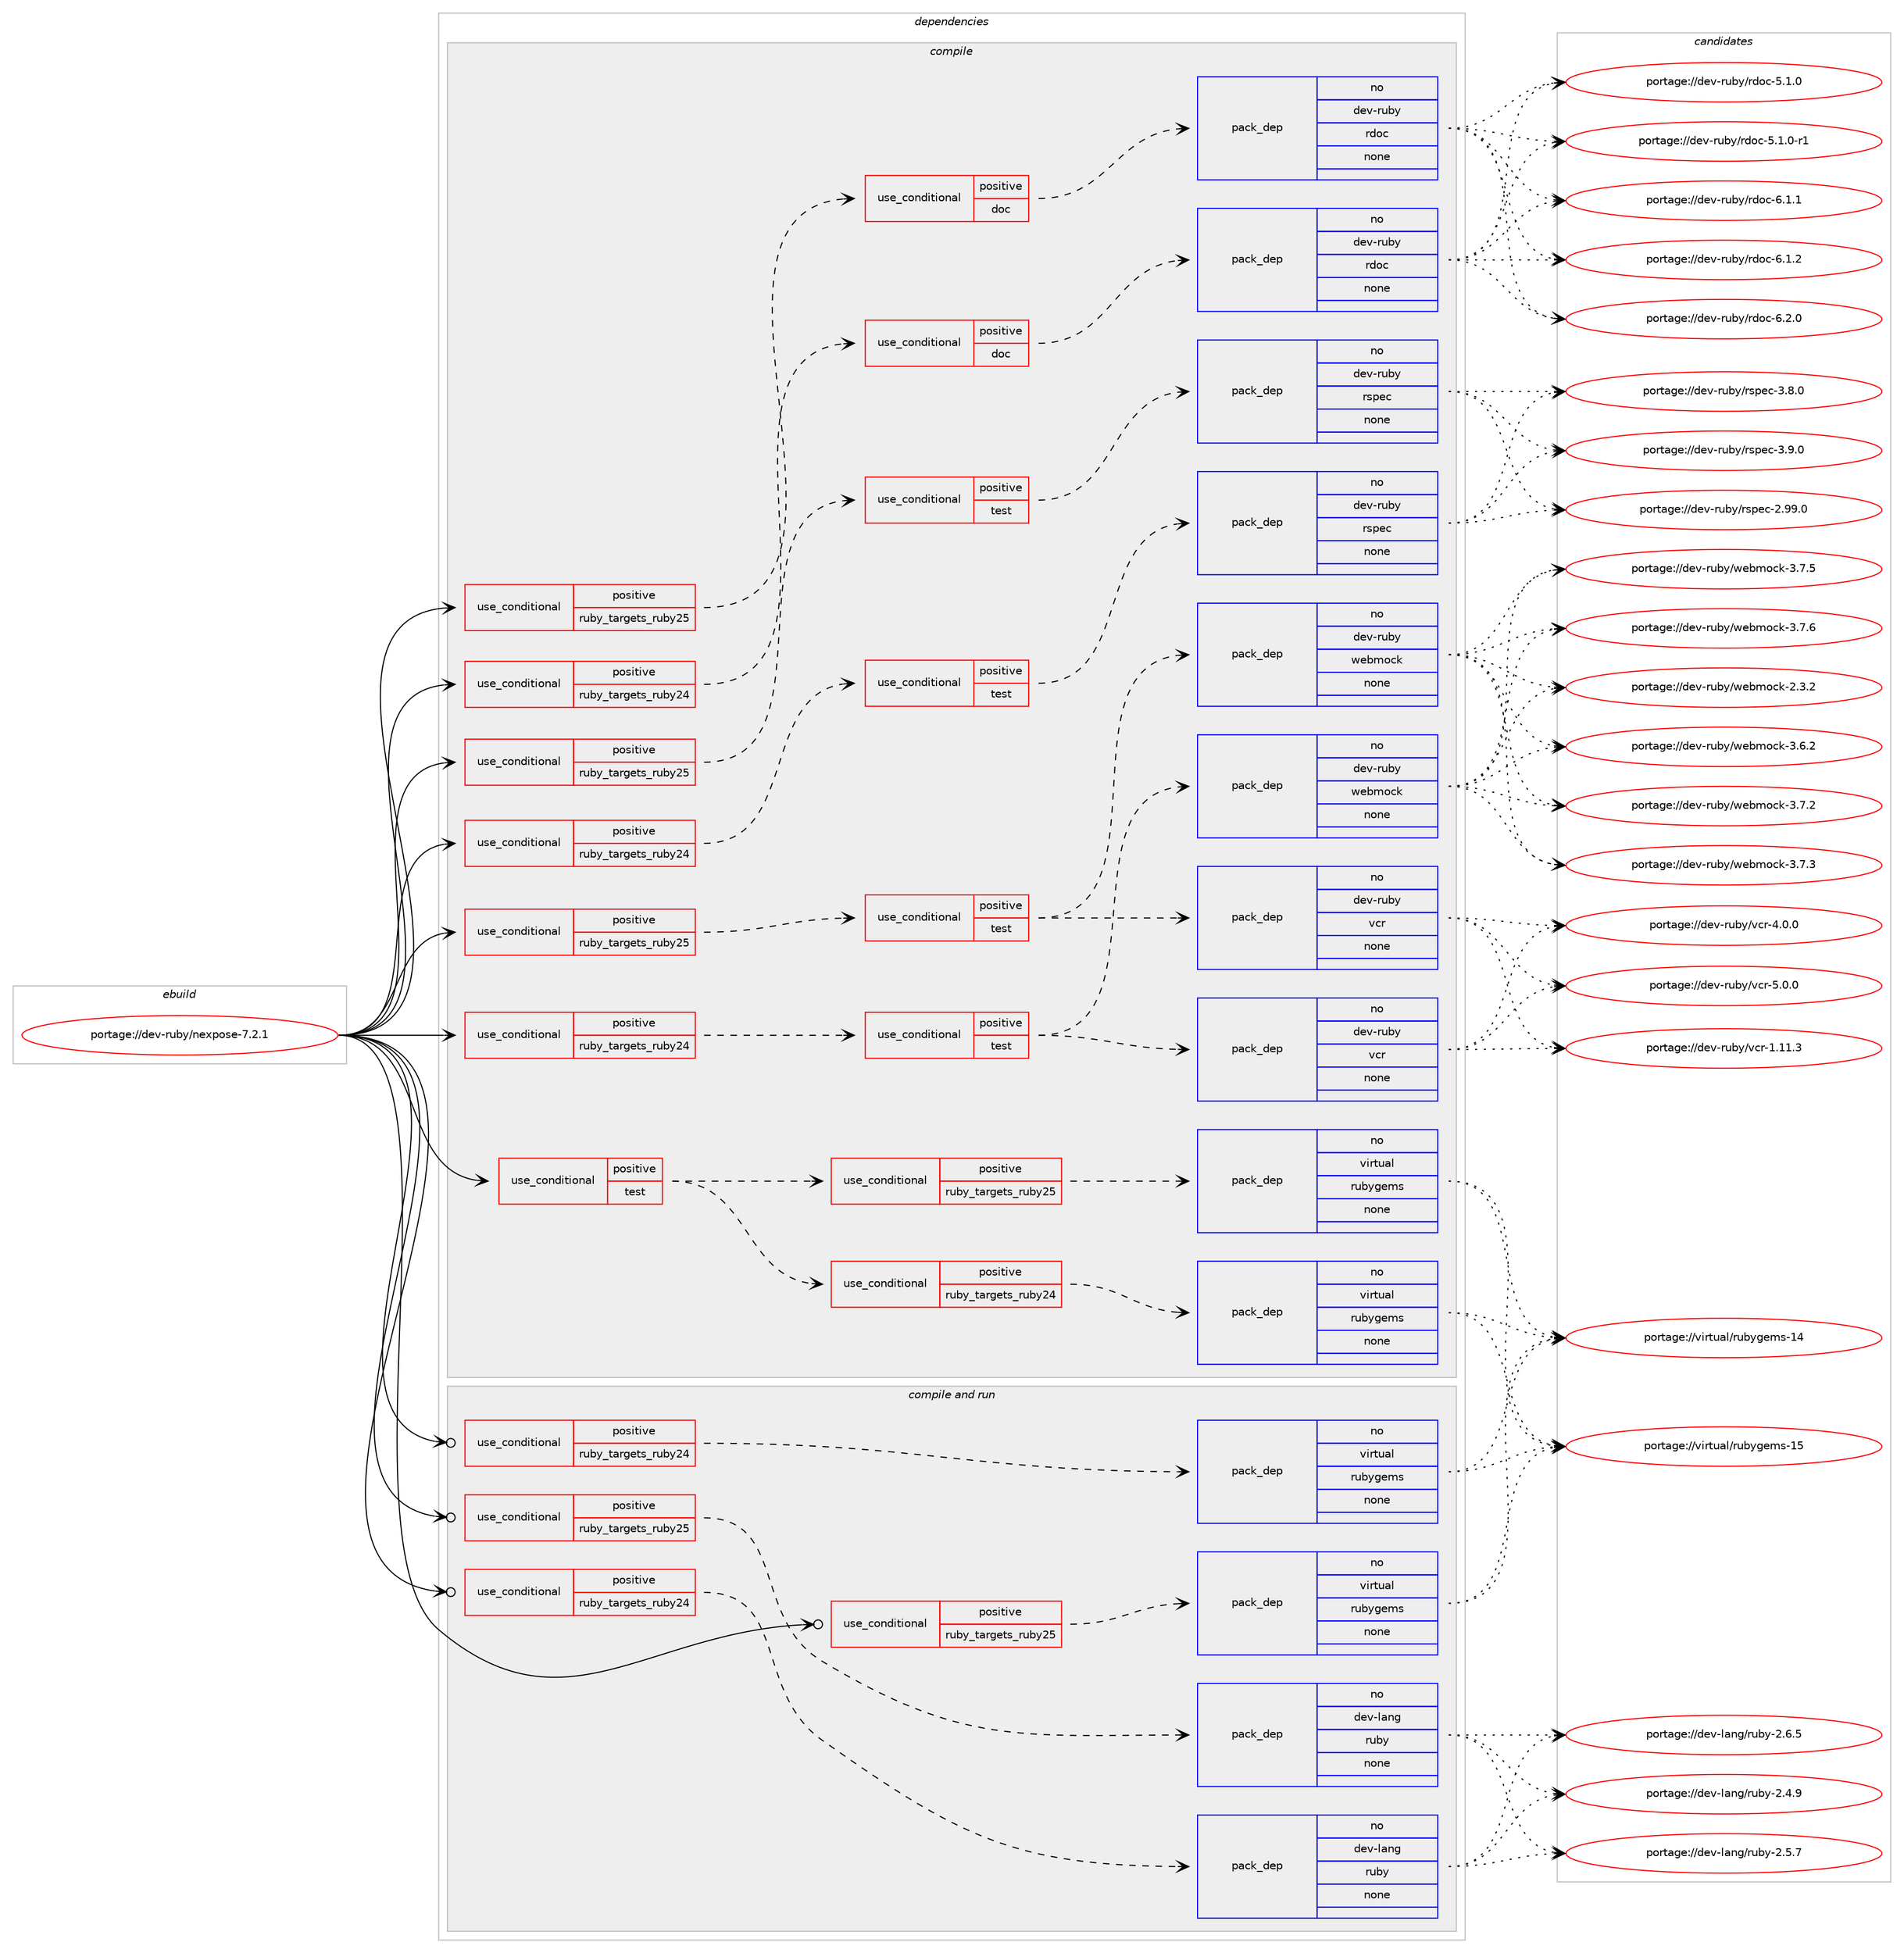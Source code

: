 digraph prolog {

# *************
# Graph options
# *************

newrank=true;
concentrate=true;
compound=true;
graph [rankdir=LR,fontname=Helvetica,fontsize=10,ranksep=1.5];#, ranksep=2.5, nodesep=0.2];
edge  [arrowhead=vee];
node  [fontname=Helvetica,fontsize=10];

# **********
# The ebuild
# **********

subgraph cluster_leftcol {
color=gray;
rank=same;
label=<<i>ebuild</i>>;
id [label="portage://dev-ruby/nexpose-7.2.1", color=red, width=4, href="../dev-ruby/nexpose-7.2.1.svg"];
}

# ****************
# The dependencies
# ****************

subgraph cluster_midcol {
color=gray;
label=<<i>dependencies</i>>;
subgraph cluster_compile {
fillcolor="#eeeeee";
style=filled;
label=<<i>compile</i>>;
subgraph cond57719 {
dependency231569 [label=<<TABLE BORDER="0" CELLBORDER="1" CELLSPACING="0" CELLPADDING="4"><TR><TD ROWSPAN="3" CELLPADDING="10">use_conditional</TD></TR><TR><TD>positive</TD></TR><TR><TD>ruby_targets_ruby24</TD></TR></TABLE>>, shape=none, color=red];
subgraph cond57720 {
dependency231570 [label=<<TABLE BORDER="0" CELLBORDER="1" CELLSPACING="0" CELLPADDING="4"><TR><TD ROWSPAN="3" CELLPADDING="10">use_conditional</TD></TR><TR><TD>positive</TD></TR><TR><TD>doc</TD></TR></TABLE>>, shape=none, color=red];
subgraph pack170312 {
dependency231571 [label=<<TABLE BORDER="0" CELLBORDER="1" CELLSPACING="0" CELLPADDING="4" WIDTH="220"><TR><TD ROWSPAN="6" CELLPADDING="30">pack_dep</TD></TR><TR><TD WIDTH="110">no</TD></TR><TR><TD>dev-ruby</TD></TR><TR><TD>rdoc</TD></TR><TR><TD>none</TD></TR><TR><TD></TD></TR></TABLE>>, shape=none, color=blue];
}
dependency231570:e -> dependency231571:w [weight=20,style="dashed",arrowhead="vee"];
}
dependency231569:e -> dependency231570:w [weight=20,style="dashed",arrowhead="vee"];
}
id:e -> dependency231569:w [weight=20,style="solid",arrowhead="vee"];
subgraph cond57721 {
dependency231572 [label=<<TABLE BORDER="0" CELLBORDER="1" CELLSPACING="0" CELLPADDING="4"><TR><TD ROWSPAN="3" CELLPADDING="10">use_conditional</TD></TR><TR><TD>positive</TD></TR><TR><TD>ruby_targets_ruby24</TD></TR></TABLE>>, shape=none, color=red];
subgraph cond57722 {
dependency231573 [label=<<TABLE BORDER="0" CELLBORDER="1" CELLSPACING="0" CELLPADDING="4"><TR><TD ROWSPAN="3" CELLPADDING="10">use_conditional</TD></TR><TR><TD>positive</TD></TR><TR><TD>test</TD></TR></TABLE>>, shape=none, color=red];
subgraph pack170313 {
dependency231574 [label=<<TABLE BORDER="0" CELLBORDER="1" CELLSPACING="0" CELLPADDING="4" WIDTH="220"><TR><TD ROWSPAN="6" CELLPADDING="30">pack_dep</TD></TR><TR><TD WIDTH="110">no</TD></TR><TR><TD>dev-ruby</TD></TR><TR><TD>rspec</TD></TR><TR><TD>none</TD></TR><TR><TD></TD></TR></TABLE>>, shape=none, color=blue];
}
dependency231573:e -> dependency231574:w [weight=20,style="dashed",arrowhead="vee"];
}
dependency231572:e -> dependency231573:w [weight=20,style="dashed",arrowhead="vee"];
}
id:e -> dependency231572:w [weight=20,style="solid",arrowhead="vee"];
subgraph cond57723 {
dependency231575 [label=<<TABLE BORDER="0" CELLBORDER="1" CELLSPACING="0" CELLPADDING="4"><TR><TD ROWSPAN="3" CELLPADDING="10">use_conditional</TD></TR><TR><TD>positive</TD></TR><TR><TD>ruby_targets_ruby24</TD></TR></TABLE>>, shape=none, color=red];
subgraph cond57724 {
dependency231576 [label=<<TABLE BORDER="0" CELLBORDER="1" CELLSPACING="0" CELLPADDING="4"><TR><TD ROWSPAN="3" CELLPADDING="10">use_conditional</TD></TR><TR><TD>positive</TD></TR><TR><TD>test</TD></TR></TABLE>>, shape=none, color=red];
subgraph pack170314 {
dependency231577 [label=<<TABLE BORDER="0" CELLBORDER="1" CELLSPACING="0" CELLPADDING="4" WIDTH="220"><TR><TD ROWSPAN="6" CELLPADDING="30">pack_dep</TD></TR><TR><TD WIDTH="110">no</TD></TR><TR><TD>dev-ruby</TD></TR><TR><TD>vcr</TD></TR><TR><TD>none</TD></TR><TR><TD></TD></TR></TABLE>>, shape=none, color=blue];
}
dependency231576:e -> dependency231577:w [weight=20,style="dashed",arrowhead="vee"];
subgraph pack170315 {
dependency231578 [label=<<TABLE BORDER="0" CELLBORDER="1" CELLSPACING="0" CELLPADDING="4" WIDTH="220"><TR><TD ROWSPAN="6" CELLPADDING="30">pack_dep</TD></TR><TR><TD WIDTH="110">no</TD></TR><TR><TD>dev-ruby</TD></TR><TR><TD>webmock</TD></TR><TR><TD>none</TD></TR><TR><TD></TD></TR></TABLE>>, shape=none, color=blue];
}
dependency231576:e -> dependency231578:w [weight=20,style="dashed",arrowhead="vee"];
}
dependency231575:e -> dependency231576:w [weight=20,style="dashed",arrowhead="vee"];
}
id:e -> dependency231575:w [weight=20,style="solid",arrowhead="vee"];
subgraph cond57725 {
dependency231579 [label=<<TABLE BORDER="0" CELLBORDER="1" CELLSPACING="0" CELLPADDING="4"><TR><TD ROWSPAN="3" CELLPADDING="10">use_conditional</TD></TR><TR><TD>positive</TD></TR><TR><TD>ruby_targets_ruby25</TD></TR></TABLE>>, shape=none, color=red];
subgraph cond57726 {
dependency231580 [label=<<TABLE BORDER="0" CELLBORDER="1" CELLSPACING="0" CELLPADDING="4"><TR><TD ROWSPAN="3" CELLPADDING="10">use_conditional</TD></TR><TR><TD>positive</TD></TR><TR><TD>doc</TD></TR></TABLE>>, shape=none, color=red];
subgraph pack170316 {
dependency231581 [label=<<TABLE BORDER="0" CELLBORDER="1" CELLSPACING="0" CELLPADDING="4" WIDTH="220"><TR><TD ROWSPAN="6" CELLPADDING="30">pack_dep</TD></TR><TR><TD WIDTH="110">no</TD></TR><TR><TD>dev-ruby</TD></TR><TR><TD>rdoc</TD></TR><TR><TD>none</TD></TR><TR><TD></TD></TR></TABLE>>, shape=none, color=blue];
}
dependency231580:e -> dependency231581:w [weight=20,style="dashed",arrowhead="vee"];
}
dependency231579:e -> dependency231580:w [weight=20,style="dashed",arrowhead="vee"];
}
id:e -> dependency231579:w [weight=20,style="solid",arrowhead="vee"];
subgraph cond57727 {
dependency231582 [label=<<TABLE BORDER="0" CELLBORDER="1" CELLSPACING="0" CELLPADDING="4"><TR><TD ROWSPAN="3" CELLPADDING="10">use_conditional</TD></TR><TR><TD>positive</TD></TR><TR><TD>ruby_targets_ruby25</TD></TR></TABLE>>, shape=none, color=red];
subgraph cond57728 {
dependency231583 [label=<<TABLE BORDER="0" CELLBORDER="1" CELLSPACING="0" CELLPADDING="4"><TR><TD ROWSPAN="3" CELLPADDING="10">use_conditional</TD></TR><TR><TD>positive</TD></TR><TR><TD>test</TD></TR></TABLE>>, shape=none, color=red];
subgraph pack170317 {
dependency231584 [label=<<TABLE BORDER="0" CELLBORDER="1" CELLSPACING="0" CELLPADDING="4" WIDTH="220"><TR><TD ROWSPAN="6" CELLPADDING="30">pack_dep</TD></TR><TR><TD WIDTH="110">no</TD></TR><TR><TD>dev-ruby</TD></TR><TR><TD>rspec</TD></TR><TR><TD>none</TD></TR><TR><TD></TD></TR></TABLE>>, shape=none, color=blue];
}
dependency231583:e -> dependency231584:w [weight=20,style="dashed",arrowhead="vee"];
}
dependency231582:e -> dependency231583:w [weight=20,style="dashed",arrowhead="vee"];
}
id:e -> dependency231582:w [weight=20,style="solid",arrowhead="vee"];
subgraph cond57729 {
dependency231585 [label=<<TABLE BORDER="0" CELLBORDER="1" CELLSPACING="0" CELLPADDING="4"><TR><TD ROWSPAN="3" CELLPADDING="10">use_conditional</TD></TR><TR><TD>positive</TD></TR><TR><TD>ruby_targets_ruby25</TD></TR></TABLE>>, shape=none, color=red];
subgraph cond57730 {
dependency231586 [label=<<TABLE BORDER="0" CELLBORDER="1" CELLSPACING="0" CELLPADDING="4"><TR><TD ROWSPAN="3" CELLPADDING="10">use_conditional</TD></TR><TR><TD>positive</TD></TR><TR><TD>test</TD></TR></TABLE>>, shape=none, color=red];
subgraph pack170318 {
dependency231587 [label=<<TABLE BORDER="0" CELLBORDER="1" CELLSPACING="0" CELLPADDING="4" WIDTH="220"><TR><TD ROWSPAN="6" CELLPADDING="30">pack_dep</TD></TR><TR><TD WIDTH="110">no</TD></TR><TR><TD>dev-ruby</TD></TR><TR><TD>vcr</TD></TR><TR><TD>none</TD></TR><TR><TD></TD></TR></TABLE>>, shape=none, color=blue];
}
dependency231586:e -> dependency231587:w [weight=20,style="dashed",arrowhead="vee"];
subgraph pack170319 {
dependency231588 [label=<<TABLE BORDER="0" CELLBORDER="1" CELLSPACING="0" CELLPADDING="4" WIDTH="220"><TR><TD ROWSPAN="6" CELLPADDING="30">pack_dep</TD></TR><TR><TD WIDTH="110">no</TD></TR><TR><TD>dev-ruby</TD></TR><TR><TD>webmock</TD></TR><TR><TD>none</TD></TR><TR><TD></TD></TR></TABLE>>, shape=none, color=blue];
}
dependency231586:e -> dependency231588:w [weight=20,style="dashed",arrowhead="vee"];
}
dependency231585:e -> dependency231586:w [weight=20,style="dashed",arrowhead="vee"];
}
id:e -> dependency231585:w [weight=20,style="solid",arrowhead="vee"];
subgraph cond57731 {
dependency231589 [label=<<TABLE BORDER="0" CELLBORDER="1" CELLSPACING="0" CELLPADDING="4"><TR><TD ROWSPAN="3" CELLPADDING="10">use_conditional</TD></TR><TR><TD>positive</TD></TR><TR><TD>test</TD></TR></TABLE>>, shape=none, color=red];
subgraph cond57732 {
dependency231590 [label=<<TABLE BORDER="0" CELLBORDER="1" CELLSPACING="0" CELLPADDING="4"><TR><TD ROWSPAN="3" CELLPADDING="10">use_conditional</TD></TR><TR><TD>positive</TD></TR><TR><TD>ruby_targets_ruby24</TD></TR></TABLE>>, shape=none, color=red];
subgraph pack170320 {
dependency231591 [label=<<TABLE BORDER="0" CELLBORDER="1" CELLSPACING="0" CELLPADDING="4" WIDTH="220"><TR><TD ROWSPAN="6" CELLPADDING="30">pack_dep</TD></TR><TR><TD WIDTH="110">no</TD></TR><TR><TD>virtual</TD></TR><TR><TD>rubygems</TD></TR><TR><TD>none</TD></TR><TR><TD></TD></TR></TABLE>>, shape=none, color=blue];
}
dependency231590:e -> dependency231591:w [weight=20,style="dashed",arrowhead="vee"];
}
dependency231589:e -> dependency231590:w [weight=20,style="dashed",arrowhead="vee"];
subgraph cond57733 {
dependency231592 [label=<<TABLE BORDER="0" CELLBORDER="1" CELLSPACING="0" CELLPADDING="4"><TR><TD ROWSPAN="3" CELLPADDING="10">use_conditional</TD></TR><TR><TD>positive</TD></TR><TR><TD>ruby_targets_ruby25</TD></TR></TABLE>>, shape=none, color=red];
subgraph pack170321 {
dependency231593 [label=<<TABLE BORDER="0" CELLBORDER="1" CELLSPACING="0" CELLPADDING="4" WIDTH="220"><TR><TD ROWSPAN="6" CELLPADDING="30">pack_dep</TD></TR><TR><TD WIDTH="110">no</TD></TR><TR><TD>virtual</TD></TR><TR><TD>rubygems</TD></TR><TR><TD>none</TD></TR><TR><TD></TD></TR></TABLE>>, shape=none, color=blue];
}
dependency231592:e -> dependency231593:w [weight=20,style="dashed",arrowhead="vee"];
}
dependency231589:e -> dependency231592:w [weight=20,style="dashed",arrowhead="vee"];
}
id:e -> dependency231589:w [weight=20,style="solid",arrowhead="vee"];
}
subgraph cluster_compileandrun {
fillcolor="#eeeeee";
style=filled;
label=<<i>compile and run</i>>;
subgraph cond57734 {
dependency231594 [label=<<TABLE BORDER="0" CELLBORDER="1" CELLSPACING="0" CELLPADDING="4"><TR><TD ROWSPAN="3" CELLPADDING="10">use_conditional</TD></TR><TR><TD>positive</TD></TR><TR><TD>ruby_targets_ruby24</TD></TR></TABLE>>, shape=none, color=red];
subgraph pack170322 {
dependency231595 [label=<<TABLE BORDER="0" CELLBORDER="1" CELLSPACING="0" CELLPADDING="4" WIDTH="220"><TR><TD ROWSPAN="6" CELLPADDING="30">pack_dep</TD></TR><TR><TD WIDTH="110">no</TD></TR><TR><TD>dev-lang</TD></TR><TR><TD>ruby</TD></TR><TR><TD>none</TD></TR><TR><TD></TD></TR></TABLE>>, shape=none, color=blue];
}
dependency231594:e -> dependency231595:w [weight=20,style="dashed",arrowhead="vee"];
}
id:e -> dependency231594:w [weight=20,style="solid",arrowhead="odotvee"];
subgraph cond57735 {
dependency231596 [label=<<TABLE BORDER="0" CELLBORDER="1" CELLSPACING="0" CELLPADDING="4"><TR><TD ROWSPAN="3" CELLPADDING="10">use_conditional</TD></TR><TR><TD>positive</TD></TR><TR><TD>ruby_targets_ruby24</TD></TR></TABLE>>, shape=none, color=red];
subgraph pack170323 {
dependency231597 [label=<<TABLE BORDER="0" CELLBORDER="1" CELLSPACING="0" CELLPADDING="4" WIDTH="220"><TR><TD ROWSPAN="6" CELLPADDING="30">pack_dep</TD></TR><TR><TD WIDTH="110">no</TD></TR><TR><TD>virtual</TD></TR><TR><TD>rubygems</TD></TR><TR><TD>none</TD></TR><TR><TD></TD></TR></TABLE>>, shape=none, color=blue];
}
dependency231596:e -> dependency231597:w [weight=20,style="dashed",arrowhead="vee"];
}
id:e -> dependency231596:w [weight=20,style="solid",arrowhead="odotvee"];
subgraph cond57736 {
dependency231598 [label=<<TABLE BORDER="0" CELLBORDER="1" CELLSPACING="0" CELLPADDING="4"><TR><TD ROWSPAN="3" CELLPADDING="10">use_conditional</TD></TR><TR><TD>positive</TD></TR><TR><TD>ruby_targets_ruby25</TD></TR></TABLE>>, shape=none, color=red];
subgraph pack170324 {
dependency231599 [label=<<TABLE BORDER="0" CELLBORDER="1" CELLSPACING="0" CELLPADDING="4" WIDTH="220"><TR><TD ROWSPAN="6" CELLPADDING="30">pack_dep</TD></TR><TR><TD WIDTH="110">no</TD></TR><TR><TD>dev-lang</TD></TR><TR><TD>ruby</TD></TR><TR><TD>none</TD></TR><TR><TD></TD></TR></TABLE>>, shape=none, color=blue];
}
dependency231598:e -> dependency231599:w [weight=20,style="dashed",arrowhead="vee"];
}
id:e -> dependency231598:w [weight=20,style="solid",arrowhead="odotvee"];
subgraph cond57737 {
dependency231600 [label=<<TABLE BORDER="0" CELLBORDER="1" CELLSPACING="0" CELLPADDING="4"><TR><TD ROWSPAN="3" CELLPADDING="10">use_conditional</TD></TR><TR><TD>positive</TD></TR><TR><TD>ruby_targets_ruby25</TD></TR></TABLE>>, shape=none, color=red];
subgraph pack170325 {
dependency231601 [label=<<TABLE BORDER="0" CELLBORDER="1" CELLSPACING="0" CELLPADDING="4" WIDTH="220"><TR><TD ROWSPAN="6" CELLPADDING="30">pack_dep</TD></TR><TR><TD WIDTH="110">no</TD></TR><TR><TD>virtual</TD></TR><TR><TD>rubygems</TD></TR><TR><TD>none</TD></TR><TR><TD></TD></TR></TABLE>>, shape=none, color=blue];
}
dependency231600:e -> dependency231601:w [weight=20,style="dashed",arrowhead="vee"];
}
id:e -> dependency231600:w [weight=20,style="solid",arrowhead="odotvee"];
}
subgraph cluster_run {
fillcolor="#eeeeee";
style=filled;
label=<<i>run</i>>;
}
}

# **************
# The candidates
# **************

subgraph cluster_choices {
rank=same;
color=gray;
label=<<i>candidates</i>>;

subgraph choice170312 {
color=black;
nodesep=1;
choiceportage10010111845114117981214711410011199455346494648 [label="portage://dev-ruby/rdoc-5.1.0", color=red, width=4,href="../dev-ruby/rdoc-5.1.0.svg"];
choiceportage100101118451141179812147114100111994553464946484511449 [label="portage://dev-ruby/rdoc-5.1.0-r1", color=red, width=4,href="../dev-ruby/rdoc-5.1.0-r1.svg"];
choiceportage10010111845114117981214711410011199455446494649 [label="portage://dev-ruby/rdoc-6.1.1", color=red, width=4,href="../dev-ruby/rdoc-6.1.1.svg"];
choiceportage10010111845114117981214711410011199455446494650 [label="portage://dev-ruby/rdoc-6.1.2", color=red, width=4,href="../dev-ruby/rdoc-6.1.2.svg"];
choiceportage10010111845114117981214711410011199455446504648 [label="portage://dev-ruby/rdoc-6.2.0", color=red, width=4,href="../dev-ruby/rdoc-6.2.0.svg"];
dependency231571:e -> choiceportage10010111845114117981214711410011199455346494648:w [style=dotted,weight="100"];
dependency231571:e -> choiceportage100101118451141179812147114100111994553464946484511449:w [style=dotted,weight="100"];
dependency231571:e -> choiceportage10010111845114117981214711410011199455446494649:w [style=dotted,weight="100"];
dependency231571:e -> choiceportage10010111845114117981214711410011199455446494650:w [style=dotted,weight="100"];
dependency231571:e -> choiceportage10010111845114117981214711410011199455446504648:w [style=dotted,weight="100"];
}
subgraph choice170313 {
color=black;
nodesep=1;
choiceportage1001011184511411798121471141151121019945504657574648 [label="portage://dev-ruby/rspec-2.99.0", color=red, width=4,href="../dev-ruby/rspec-2.99.0.svg"];
choiceportage10010111845114117981214711411511210199455146564648 [label="portage://dev-ruby/rspec-3.8.0", color=red, width=4,href="../dev-ruby/rspec-3.8.0.svg"];
choiceportage10010111845114117981214711411511210199455146574648 [label="portage://dev-ruby/rspec-3.9.0", color=red, width=4,href="../dev-ruby/rspec-3.9.0.svg"];
dependency231574:e -> choiceportage1001011184511411798121471141151121019945504657574648:w [style=dotted,weight="100"];
dependency231574:e -> choiceportage10010111845114117981214711411511210199455146564648:w [style=dotted,weight="100"];
dependency231574:e -> choiceportage10010111845114117981214711411511210199455146574648:w [style=dotted,weight="100"];
}
subgraph choice170314 {
color=black;
nodesep=1;
choiceportage1001011184511411798121471189911445494649494651 [label="portage://dev-ruby/vcr-1.11.3", color=red, width=4,href="../dev-ruby/vcr-1.11.3.svg"];
choiceportage10010111845114117981214711899114455246484648 [label="portage://dev-ruby/vcr-4.0.0", color=red, width=4,href="../dev-ruby/vcr-4.0.0.svg"];
choiceportage10010111845114117981214711899114455346484648 [label="portage://dev-ruby/vcr-5.0.0", color=red, width=4,href="../dev-ruby/vcr-5.0.0.svg"];
dependency231577:e -> choiceportage1001011184511411798121471189911445494649494651:w [style=dotted,weight="100"];
dependency231577:e -> choiceportage10010111845114117981214711899114455246484648:w [style=dotted,weight="100"];
dependency231577:e -> choiceportage10010111845114117981214711899114455346484648:w [style=dotted,weight="100"];
}
subgraph choice170315 {
color=black;
nodesep=1;
choiceportage1001011184511411798121471191019810911199107455046514650 [label="portage://dev-ruby/webmock-2.3.2", color=red, width=4,href="../dev-ruby/webmock-2.3.2.svg"];
choiceportage1001011184511411798121471191019810911199107455146544650 [label="portage://dev-ruby/webmock-3.6.2", color=red, width=4,href="../dev-ruby/webmock-3.6.2.svg"];
choiceportage1001011184511411798121471191019810911199107455146554650 [label="portage://dev-ruby/webmock-3.7.2", color=red, width=4,href="../dev-ruby/webmock-3.7.2.svg"];
choiceportage1001011184511411798121471191019810911199107455146554651 [label="portage://dev-ruby/webmock-3.7.3", color=red, width=4,href="../dev-ruby/webmock-3.7.3.svg"];
choiceportage1001011184511411798121471191019810911199107455146554653 [label="portage://dev-ruby/webmock-3.7.5", color=red, width=4,href="../dev-ruby/webmock-3.7.5.svg"];
choiceportage1001011184511411798121471191019810911199107455146554654 [label="portage://dev-ruby/webmock-3.7.6", color=red, width=4,href="../dev-ruby/webmock-3.7.6.svg"];
dependency231578:e -> choiceportage1001011184511411798121471191019810911199107455046514650:w [style=dotted,weight="100"];
dependency231578:e -> choiceportage1001011184511411798121471191019810911199107455146544650:w [style=dotted,weight="100"];
dependency231578:e -> choiceportage1001011184511411798121471191019810911199107455146554650:w [style=dotted,weight="100"];
dependency231578:e -> choiceportage1001011184511411798121471191019810911199107455146554651:w [style=dotted,weight="100"];
dependency231578:e -> choiceportage1001011184511411798121471191019810911199107455146554653:w [style=dotted,weight="100"];
dependency231578:e -> choiceportage1001011184511411798121471191019810911199107455146554654:w [style=dotted,weight="100"];
}
subgraph choice170316 {
color=black;
nodesep=1;
choiceportage10010111845114117981214711410011199455346494648 [label="portage://dev-ruby/rdoc-5.1.0", color=red, width=4,href="../dev-ruby/rdoc-5.1.0.svg"];
choiceportage100101118451141179812147114100111994553464946484511449 [label="portage://dev-ruby/rdoc-5.1.0-r1", color=red, width=4,href="../dev-ruby/rdoc-5.1.0-r1.svg"];
choiceportage10010111845114117981214711410011199455446494649 [label="portage://dev-ruby/rdoc-6.1.1", color=red, width=4,href="../dev-ruby/rdoc-6.1.1.svg"];
choiceportage10010111845114117981214711410011199455446494650 [label="portage://dev-ruby/rdoc-6.1.2", color=red, width=4,href="../dev-ruby/rdoc-6.1.2.svg"];
choiceportage10010111845114117981214711410011199455446504648 [label="portage://dev-ruby/rdoc-6.2.0", color=red, width=4,href="../dev-ruby/rdoc-6.2.0.svg"];
dependency231581:e -> choiceportage10010111845114117981214711410011199455346494648:w [style=dotted,weight="100"];
dependency231581:e -> choiceportage100101118451141179812147114100111994553464946484511449:w [style=dotted,weight="100"];
dependency231581:e -> choiceportage10010111845114117981214711410011199455446494649:w [style=dotted,weight="100"];
dependency231581:e -> choiceportage10010111845114117981214711410011199455446494650:w [style=dotted,weight="100"];
dependency231581:e -> choiceportage10010111845114117981214711410011199455446504648:w [style=dotted,weight="100"];
}
subgraph choice170317 {
color=black;
nodesep=1;
choiceportage1001011184511411798121471141151121019945504657574648 [label="portage://dev-ruby/rspec-2.99.0", color=red, width=4,href="../dev-ruby/rspec-2.99.0.svg"];
choiceportage10010111845114117981214711411511210199455146564648 [label="portage://dev-ruby/rspec-3.8.0", color=red, width=4,href="../dev-ruby/rspec-3.8.0.svg"];
choiceportage10010111845114117981214711411511210199455146574648 [label="portage://dev-ruby/rspec-3.9.0", color=red, width=4,href="../dev-ruby/rspec-3.9.0.svg"];
dependency231584:e -> choiceportage1001011184511411798121471141151121019945504657574648:w [style=dotted,weight="100"];
dependency231584:e -> choiceportage10010111845114117981214711411511210199455146564648:w [style=dotted,weight="100"];
dependency231584:e -> choiceportage10010111845114117981214711411511210199455146574648:w [style=dotted,weight="100"];
}
subgraph choice170318 {
color=black;
nodesep=1;
choiceportage1001011184511411798121471189911445494649494651 [label="portage://dev-ruby/vcr-1.11.3", color=red, width=4,href="../dev-ruby/vcr-1.11.3.svg"];
choiceportage10010111845114117981214711899114455246484648 [label="portage://dev-ruby/vcr-4.0.0", color=red, width=4,href="../dev-ruby/vcr-4.0.0.svg"];
choiceportage10010111845114117981214711899114455346484648 [label="portage://dev-ruby/vcr-5.0.0", color=red, width=4,href="../dev-ruby/vcr-5.0.0.svg"];
dependency231587:e -> choiceportage1001011184511411798121471189911445494649494651:w [style=dotted,weight="100"];
dependency231587:e -> choiceportage10010111845114117981214711899114455246484648:w [style=dotted,weight="100"];
dependency231587:e -> choiceportage10010111845114117981214711899114455346484648:w [style=dotted,weight="100"];
}
subgraph choice170319 {
color=black;
nodesep=1;
choiceportage1001011184511411798121471191019810911199107455046514650 [label="portage://dev-ruby/webmock-2.3.2", color=red, width=4,href="../dev-ruby/webmock-2.3.2.svg"];
choiceportage1001011184511411798121471191019810911199107455146544650 [label="portage://dev-ruby/webmock-3.6.2", color=red, width=4,href="../dev-ruby/webmock-3.6.2.svg"];
choiceportage1001011184511411798121471191019810911199107455146554650 [label="portage://dev-ruby/webmock-3.7.2", color=red, width=4,href="../dev-ruby/webmock-3.7.2.svg"];
choiceportage1001011184511411798121471191019810911199107455146554651 [label="portage://dev-ruby/webmock-3.7.3", color=red, width=4,href="../dev-ruby/webmock-3.7.3.svg"];
choiceportage1001011184511411798121471191019810911199107455146554653 [label="portage://dev-ruby/webmock-3.7.5", color=red, width=4,href="../dev-ruby/webmock-3.7.5.svg"];
choiceportage1001011184511411798121471191019810911199107455146554654 [label="portage://dev-ruby/webmock-3.7.6", color=red, width=4,href="../dev-ruby/webmock-3.7.6.svg"];
dependency231588:e -> choiceportage1001011184511411798121471191019810911199107455046514650:w [style=dotted,weight="100"];
dependency231588:e -> choiceportage1001011184511411798121471191019810911199107455146544650:w [style=dotted,weight="100"];
dependency231588:e -> choiceportage1001011184511411798121471191019810911199107455146554650:w [style=dotted,weight="100"];
dependency231588:e -> choiceportage1001011184511411798121471191019810911199107455146554651:w [style=dotted,weight="100"];
dependency231588:e -> choiceportage1001011184511411798121471191019810911199107455146554653:w [style=dotted,weight="100"];
dependency231588:e -> choiceportage1001011184511411798121471191019810911199107455146554654:w [style=dotted,weight="100"];
}
subgraph choice170320 {
color=black;
nodesep=1;
choiceportage118105114116117971084711411798121103101109115454952 [label="portage://virtual/rubygems-14", color=red, width=4,href="../virtual/rubygems-14.svg"];
choiceportage118105114116117971084711411798121103101109115454953 [label="portage://virtual/rubygems-15", color=red, width=4,href="../virtual/rubygems-15.svg"];
dependency231591:e -> choiceportage118105114116117971084711411798121103101109115454952:w [style=dotted,weight="100"];
dependency231591:e -> choiceportage118105114116117971084711411798121103101109115454953:w [style=dotted,weight="100"];
}
subgraph choice170321 {
color=black;
nodesep=1;
choiceportage118105114116117971084711411798121103101109115454952 [label="portage://virtual/rubygems-14", color=red, width=4,href="../virtual/rubygems-14.svg"];
choiceportage118105114116117971084711411798121103101109115454953 [label="portage://virtual/rubygems-15", color=red, width=4,href="../virtual/rubygems-15.svg"];
dependency231593:e -> choiceportage118105114116117971084711411798121103101109115454952:w [style=dotted,weight="100"];
dependency231593:e -> choiceportage118105114116117971084711411798121103101109115454953:w [style=dotted,weight="100"];
}
subgraph choice170322 {
color=black;
nodesep=1;
choiceportage10010111845108971101034711411798121455046524657 [label="portage://dev-lang/ruby-2.4.9", color=red, width=4,href="../dev-lang/ruby-2.4.9.svg"];
choiceportage10010111845108971101034711411798121455046534655 [label="portage://dev-lang/ruby-2.5.7", color=red, width=4,href="../dev-lang/ruby-2.5.7.svg"];
choiceportage10010111845108971101034711411798121455046544653 [label="portage://dev-lang/ruby-2.6.5", color=red, width=4,href="../dev-lang/ruby-2.6.5.svg"];
dependency231595:e -> choiceportage10010111845108971101034711411798121455046524657:w [style=dotted,weight="100"];
dependency231595:e -> choiceportage10010111845108971101034711411798121455046534655:w [style=dotted,weight="100"];
dependency231595:e -> choiceportage10010111845108971101034711411798121455046544653:w [style=dotted,weight="100"];
}
subgraph choice170323 {
color=black;
nodesep=1;
choiceportage118105114116117971084711411798121103101109115454952 [label="portage://virtual/rubygems-14", color=red, width=4,href="../virtual/rubygems-14.svg"];
choiceportage118105114116117971084711411798121103101109115454953 [label="portage://virtual/rubygems-15", color=red, width=4,href="../virtual/rubygems-15.svg"];
dependency231597:e -> choiceportage118105114116117971084711411798121103101109115454952:w [style=dotted,weight="100"];
dependency231597:e -> choiceportage118105114116117971084711411798121103101109115454953:w [style=dotted,weight="100"];
}
subgraph choice170324 {
color=black;
nodesep=1;
choiceportage10010111845108971101034711411798121455046524657 [label="portage://dev-lang/ruby-2.4.9", color=red, width=4,href="../dev-lang/ruby-2.4.9.svg"];
choiceportage10010111845108971101034711411798121455046534655 [label="portage://dev-lang/ruby-2.5.7", color=red, width=4,href="../dev-lang/ruby-2.5.7.svg"];
choiceportage10010111845108971101034711411798121455046544653 [label="portage://dev-lang/ruby-2.6.5", color=red, width=4,href="../dev-lang/ruby-2.6.5.svg"];
dependency231599:e -> choiceportage10010111845108971101034711411798121455046524657:w [style=dotted,weight="100"];
dependency231599:e -> choiceportage10010111845108971101034711411798121455046534655:w [style=dotted,weight="100"];
dependency231599:e -> choiceportage10010111845108971101034711411798121455046544653:w [style=dotted,weight="100"];
}
subgraph choice170325 {
color=black;
nodesep=1;
choiceportage118105114116117971084711411798121103101109115454952 [label="portage://virtual/rubygems-14", color=red, width=4,href="../virtual/rubygems-14.svg"];
choiceportage118105114116117971084711411798121103101109115454953 [label="portage://virtual/rubygems-15", color=red, width=4,href="../virtual/rubygems-15.svg"];
dependency231601:e -> choiceportage118105114116117971084711411798121103101109115454952:w [style=dotted,weight="100"];
dependency231601:e -> choiceportage118105114116117971084711411798121103101109115454953:w [style=dotted,weight="100"];
}
}

}
